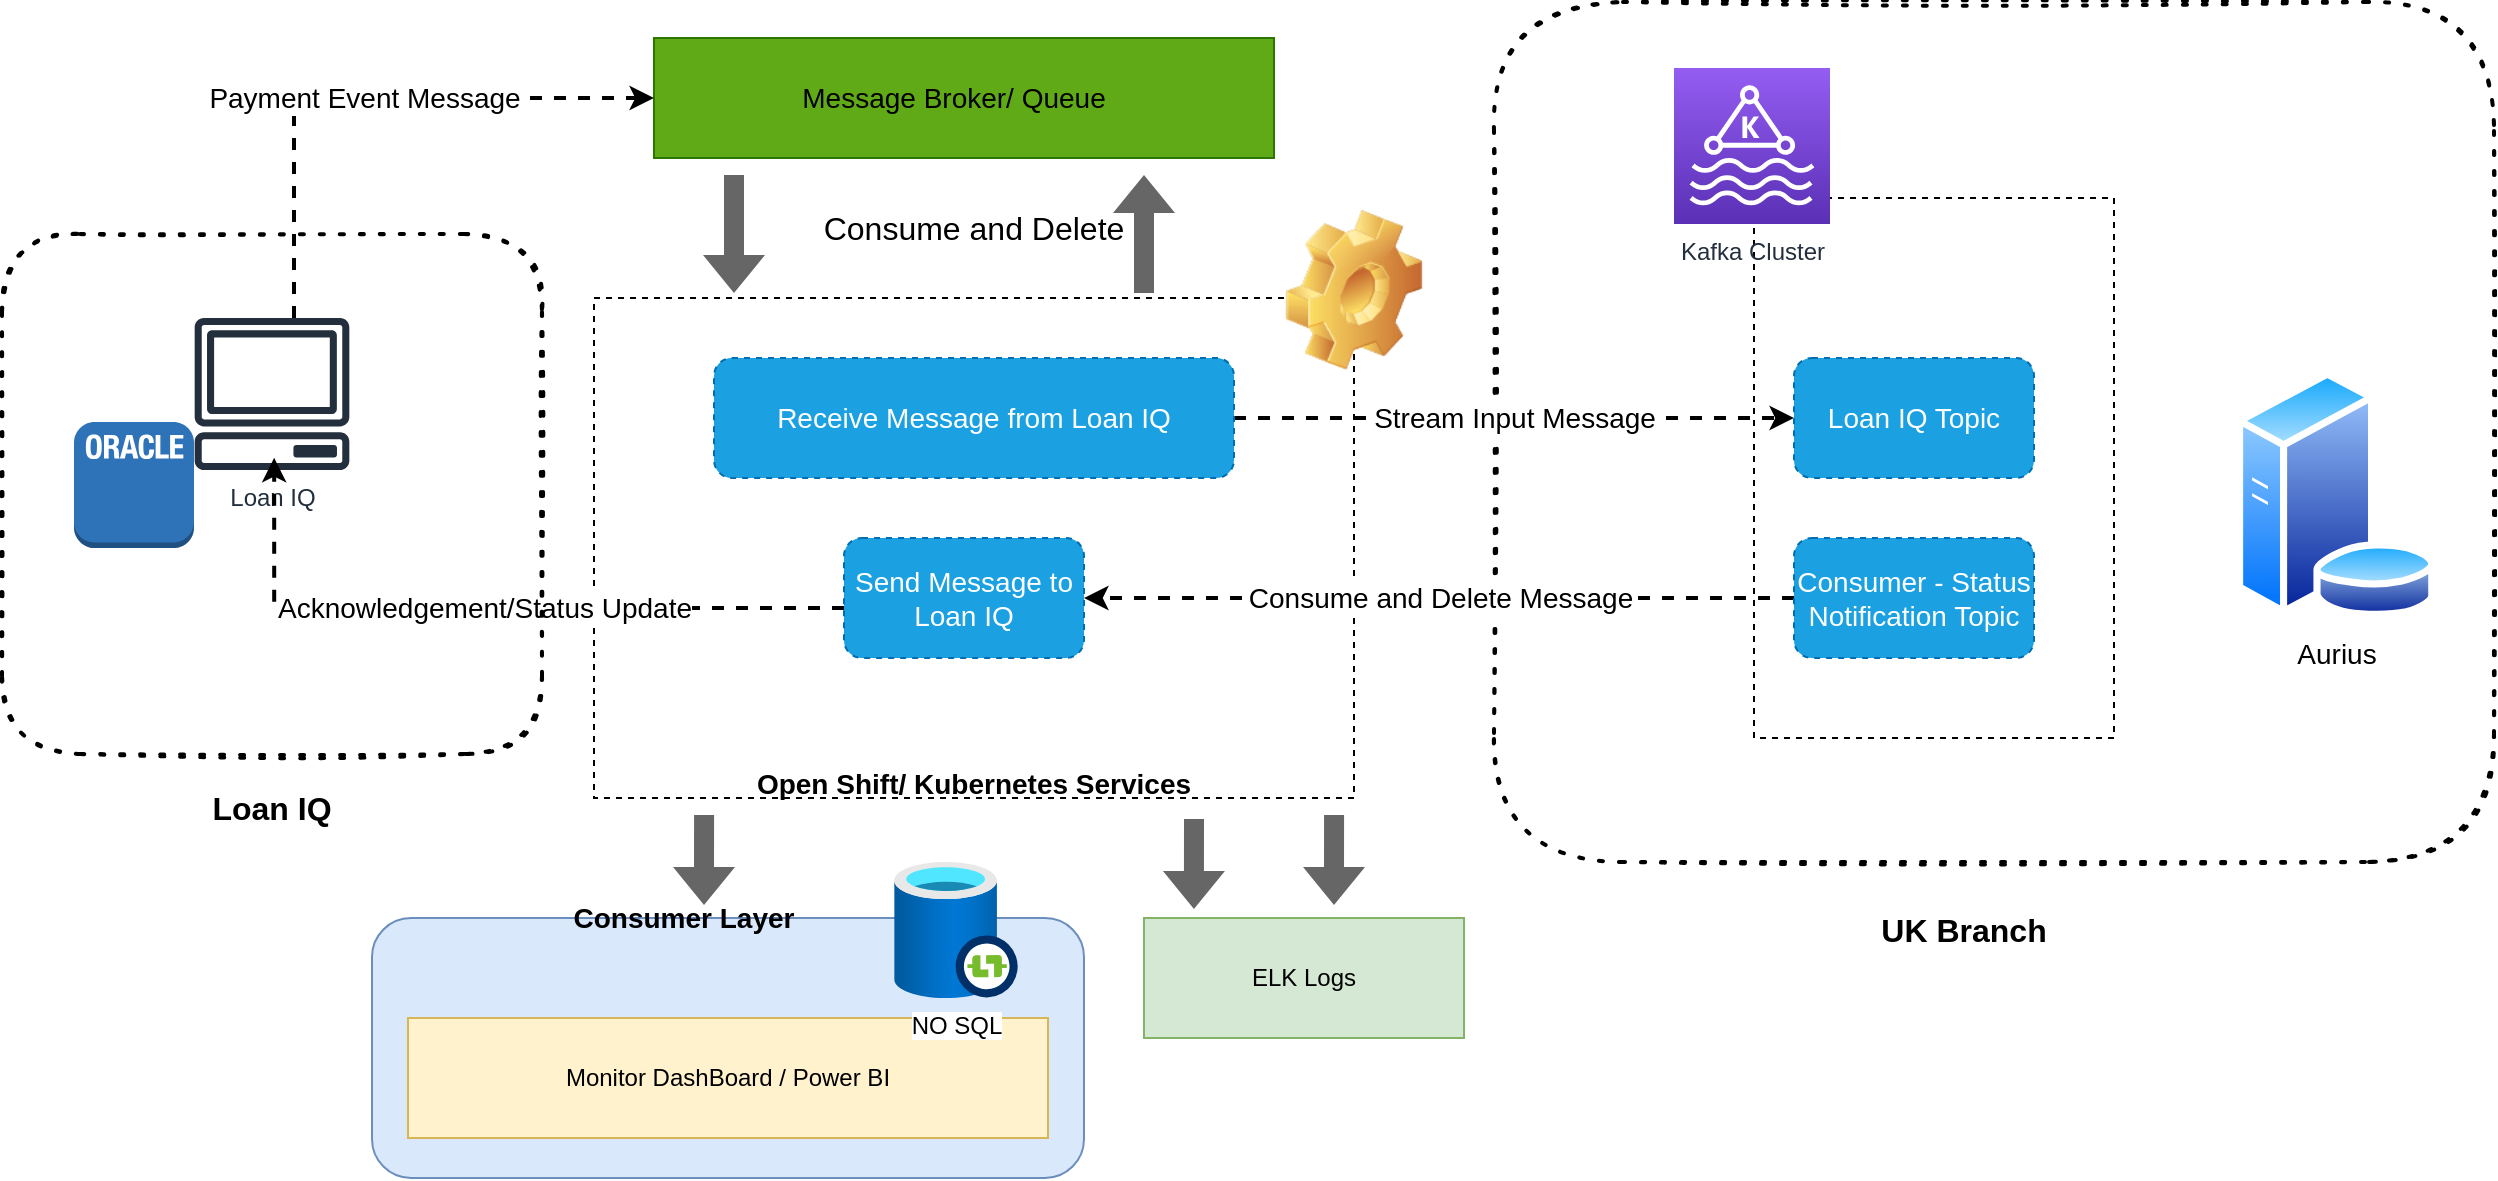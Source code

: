 <mxfile version="17.1.2" type="github">
  <diagram id="DG-5NgrOxhHIrOLOemOQ" name="Page-1">
    <mxGraphModel dx="1422" dy="737" grid="1" gridSize="10" guides="1" tooltips="1" connect="1" arrows="1" fold="1" page="1" pageScale="1" pageWidth="1400" pageHeight="850" math="0" shadow="0">
      <root>
        <mxCell id="0" />
        <mxCell id="1" parent="0" />
        <mxCell id="VCOzQ0IDnKiIIhDv4Ydc-44" value="" style="rounded=1;whiteSpace=wrap;html=1;dashed=1;fontSize=14;fontColor=#000000;strokeColor=#000000;fillColor=none;dashPattern=1 4;glass=1;sketch=1;perimeterSpacing=1;strokeWidth=2;" vertex="1" parent="1">
          <mxGeometry x="870" y="42" width="500" height="430" as="geometry" />
        </mxCell>
        <mxCell id="VCOzQ0IDnKiIIhDv4Ydc-28" value="" style="rounded=0;whiteSpace=wrap;html=1;fontSize=14;dashed=1;strokeColor=#000000;fillColor=none;" vertex="1" parent="1">
          <mxGeometry x="1000" y="140" width="180" height="270" as="geometry" />
        </mxCell>
        <mxCell id="VCOzQ0IDnKiIIhDv4Ydc-12" value="" style="outlineConnect=0;dashed=0;verticalLabelPosition=bottom;verticalAlign=top;align=center;html=1;shape=mxgraph.aws3.oracle_db_instance_2;fillColor=#2E73B8;gradientColor=none;fontSize=14;" vertex="1" parent="1">
          <mxGeometry x="160" y="252" width="60" height="63" as="geometry" />
        </mxCell>
        <mxCell id="VCOzQ0IDnKiIIhDv4Ydc-13" value="" style="rounded=0;whiteSpace=wrap;html=1;fontSize=14;dashed=1;strokeColor=#000000;fillColor=none;" vertex="1" parent="1">
          <mxGeometry x="420" y="190" width="380" height="250" as="geometry" />
        </mxCell>
        <mxCell id="VCOzQ0IDnKiIIhDv4Ydc-9" value="" style="rounded=0;whiteSpace=wrap;html=1;fontSize=14;fillColor=#60a917;strokeColor=#2D7600;fontColor=#ffffff;" vertex="1" parent="1">
          <mxGeometry x="450" y="60" width="310" height="60" as="geometry" />
        </mxCell>
        <mxCell id="VCOzQ0IDnKiIIhDv4Ydc-4" value="" style="rounded=1;whiteSpace=wrap;html=1;fillColor=#dae8fc;strokeColor=#6c8ebf;" vertex="1" parent="1">
          <mxGeometry x="309" y="500" width="356" height="130" as="geometry" />
        </mxCell>
        <mxCell id="VCOzQ0IDnKiIIhDv4Ydc-1" value="Monitor DashBoard / Power BI" style="rounded=0;whiteSpace=wrap;html=1;fillColor=#fff2cc;strokeColor=#d6b656;" vertex="1" parent="1">
          <mxGeometry x="327" y="550" width="320" height="60" as="geometry" />
        </mxCell>
        <mxCell id="VCOzQ0IDnKiIIhDv4Ydc-2" value="ELK Logs" style="rounded=0;whiteSpace=wrap;html=1;fillColor=#d5e8d4;strokeColor=#82b366;" vertex="1" parent="1">
          <mxGeometry x="695" y="500" width="160" height="60" as="geometry" />
        </mxCell>
        <mxCell id="VCOzQ0IDnKiIIhDv4Ydc-5" value="&lt;b&gt;&lt;font style=&quot;font-size: 14px&quot;&gt;Consumer Layer&lt;/font&gt;&lt;/b&gt;" style="text;html=1;strokeColor=none;fillColor=none;align=center;verticalAlign=middle;whiteSpace=wrap;rounded=0;" vertex="1" parent="1">
          <mxGeometry x="385" y="480" width="160" height="40" as="geometry" />
        </mxCell>
        <mxCell id="VCOzQ0IDnKiIIhDv4Ydc-7" value="Message Broker/ Queue" style="text;html=1;strokeColor=none;fillColor=none;align=center;verticalAlign=middle;whiteSpace=wrap;rounded=0;fontSize=14;" vertex="1" parent="1">
          <mxGeometry x="505" y="75" width="190" height="30" as="geometry" />
        </mxCell>
        <mxCell id="VCOzQ0IDnKiIIhDv4Ydc-8" value="" style="image;html=1;image=img/lib/clip_art/general/Gear_128x128.png;fontSize=14;" vertex="1" parent="1">
          <mxGeometry x="760" y="146" width="80" height="80" as="geometry" />
        </mxCell>
        <mxCell id="VCOzQ0IDnKiIIhDv4Ydc-23" value="Payment Event Message" style="edgeStyle=orthogonalEdgeStyle;rounded=0;orthogonalLoop=1;jettySize=auto;html=1;entryX=0;entryY=0.5;entryDx=0;entryDy=0;fontSize=14;fillColor=#666666;dashed=1;strokeWidth=2;" edge="1" parent="1" source="VCOzQ0IDnKiIIhDv4Ydc-11" target="VCOzQ0IDnKiIIhDv4Ydc-9">
          <mxGeometry relative="1" as="geometry">
            <Array as="points">
              <mxPoint x="270" y="90" />
            </Array>
          </mxGeometry>
        </mxCell>
        <mxCell id="VCOzQ0IDnKiIIhDv4Ydc-11" value="Loan IQ" style="sketch=0;outlineConnect=0;fontColor=#232F3E;gradientColor=none;fillColor=#232F3D;strokeColor=none;dashed=0;verticalLabelPosition=bottom;verticalAlign=top;align=center;html=1;fontSize=12;fontStyle=0;aspect=fixed;pointerEvents=1;shape=mxgraph.aws4.client;" vertex="1" parent="1">
          <mxGeometry x="220" y="200" width="78" height="76" as="geometry" />
        </mxCell>
        <mxCell id="VCOzQ0IDnKiIIhDv4Ydc-14" style="edgeStyle=orthogonalEdgeStyle;rounded=0;orthogonalLoop=1;jettySize=auto;html=1;exitX=0.5;exitY=1;exitDx=0;exitDy=0;fontSize=14;" edge="1" parent="1" source="VCOzQ0IDnKiIIhDv4Ydc-13" target="VCOzQ0IDnKiIIhDv4Ydc-13">
          <mxGeometry relative="1" as="geometry" />
        </mxCell>
        <mxCell id="VCOzQ0IDnKiIIhDv4Ydc-18" value="" style="endArrow=classic;html=1;rounded=0;fontSize=14;strokeColor=none;shape=flexArrow;fillColor=#666666;" edge="1" parent="1">
          <mxGeometry width="50" height="50" relative="1" as="geometry">
            <mxPoint x="490" y="128" as="sourcePoint" />
            <mxPoint x="490" y="188" as="targetPoint" />
          </mxGeometry>
        </mxCell>
        <mxCell id="VCOzQ0IDnKiIIhDv4Ydc-20" value="" style="endArrow=classic;html=1;rounded=0;fontSize=14;strokeColor=none;shape=flexArrow;fillColor=#666666;" edge="1" parent="1">
          <mxGeometry width="50" height="50" relative="1" as="geometry">
            <mxPoint x="695" y="188" as="sourcePoint" />
            <mxPoint x="695" y="128" as="targetPoint" />
          </mxGeometry>
        </mxCell>
        <mxCell id="VCOzQ0IDnKiIIhDv4Ydc-21" value="&lt;b&gt;&lt;font&gt;Open Shift/ Kubernetes Services&lt;/font&gt;&lt;/b&gt;" style="text;html=1;strokeColor=none;fillColor=none;align=center;verticalAlign=middle;whiteSpace=wrap;rounded=0;dashed=1;fontSize=14;fontColor=#000000;" vertex="1" parent="1">
          <mxGeometry x="480" y="418" width="260" height="30" as="geometry" />
        </mxCell>
        <mxCell id="VCOzQ0IDnKiIIhDv4Ydc-24" value="Kafka Cluster" style="sketch=0;points=[[0,0,0],[0.25,0,0],[0.5,0,0],[0.75,0,0],[1,0,0],[0,1,0],[0.25,1,0],[0.5,1,0],[0.75,1,0],[1,1,0],[0,0.25,0],[0,0.5,0],[0,0.75,0],[1,0.25,0],[1,0.5,0],[1,0.75,0]];outlineConnect=0;fontColor=#232F3E;gradientColor=#945DF2;gradientDirection=north;fillColor=#5A30B5;strokeColor=#ffffff;dashed=0;verticalLabelPosition=bottom;verticalAlign=top;align=center;html=1;fontSize=12;fontStyle=0;aspect=fixed;shape=mxgraph.aws4.resourceIcon;resIcon=mxgraph.aws4.managed_streaming_for_kafka;" vertex="1" parent="1">
          <mxGeometry x="960" y="75" width="78" height="78" as="geometry" />
        </mxCell>
        <mxCell id="VCOzQ0IDnKiIIhDv4Ydc-43" value="Stream Input Message" style="edgeStyle=orthogonalEdgeStyle;rounded=0;orthogonalLoop=1;jettySize=auto;html=1;dashed=1;fontSize=14;fontColor=#000000;strokeWidth=2;fillColor=#666666;" edge="1" parent="1" source="VCOzQ0IDnKiIIhDv4Ydc-26" target="VCOzQ0IDnKiIIhDv4Ydc-29">
          <mxGeometry relative="1" as="geometry" />
        </mxCell>
        <mxCell id="VCOzQ0IDnKiIIhDv4Ydc-26" value="Receive Message from Loan IQ" style="rounded=1;whiteSpace=wrap;html=1;dashed=1;fontSize=14;fontColor=#ffffff;strokeColor=#006EAF;fillColor=#1ba1e2;" vertex="1" parent="1">
          <mxGeometry x="480" y="220" width="260" height="60" as="geometry" />
        </mxCell>
        <mxCell id="VCOzQ0IDnKiIIhDv4Ydc-35" value="Acknowledgement/Status Update" style="edgeStyle=orthogonalEdgeStyle;rounded=0;orthogonalLoop=1;jettySize=auto;html=1;entryX=0.504;entryY=0.431;entryDx=0;entryDy=0;entryPerimeter=0;dashed=1;fontSize=14;fontColor=#000000;strokeWidth=2;fillColor=#666666;" edge="1" parent="1" source="VCOzQ0IDnKiIIhDv4Ydc-27" target="VCOzQ0IDnKiIIhDv4Ydc-34">
          <mxGeometry relative="1" as="geometry">
            <Array as="points">
              <mxPoint x="260" y="345" />
            </Array>
          </mxGeometry>
        </mxCell>
        <mxCell id="VCOzQ0IDnKiIIhDv4Ydc-27" value="Send Message to Loan IQ" style="rounded=1;whiteSpace=wrap;html=1;dashed=1;fontSize=14;fontColor=#ffffff;strokeColor=#006EAF;fillColor=#1ba1e2;" vertex="1" parent="1">
          <mxGeometry x="545" y="310" width="120" height="60" as="geometry" />
        </mxCell>
        <mxCell id="VCOzQ0IDnKiIIhDv4Ydc-29" value="Loan IQ Topic" style="rounded=1;whiteSpace=wrap;html=1;dashed=1;fontSize=14;fontColor=#ffffff;strokeColor=#006EAF;fillColor=#1ba1e2;" vertex="1" parent="1">
          <mxGeometry x="1020" y="220" width="120" height="60" as="geometry" />
        </mxCell>
        <mxCell id="VCOzQ0IDnKiIIhDv4Ydc-42" value="Consume and Delete Message" style="edgeStyle=orthogonalEdgeStyle;rounded=0;orthogonalLoop=1;jettySize=auto;html=1;dashed=1;fontSize=14;fontColor=#000000;strokeWidth=2;fillColor=#666666;" edge="1" parent="1" source="VCOzQ0IDnKiIIhDv4Ydc-30" target="VCOzQ0IDnKiIIhDv4Ydc-27">
          <mxGeometry relative="1" as="geometry" />
        </mxCell>
        <mxCell id="VCOzQ0IDnKiIIhDv4Ydc-30" value="Consumer - Status Notification Topic" style="rounded=1;whiteSpace=wrap;html=1;dashed=1;fontSize=14;fontColor=#ffffff;strokeColor=#006EAF;fillColor=#1ba1e2;" vertex="1" parent="1">
          <mxGeometry x="1020" y="310" width="120" height="60" as="geometry" />
        </mxCell>
        <mxCell id="VCOzQ0IDnKiIIhDv4Ydc-32" value="Aurius" style="aspect=fixed;perimeter=ellipsePerimeter;html=1;align=center;shadow=0;dashed=0;spacingTop=3;image;image=img/lib/active_directory/database_server.svg;fontSize=14;fontColor=#000000;strokeColor=#000000;fillColor=none;" vertex="1" parent="1">
          <mxGeometry x="1240" y="226" width="101.68" height="124" as="geometry" />
        </mxCell>
        <mxCell id="VCOzQ0IDnKiIIhDv4Ydc-34" value="" style="rounded=1;whiteSpace=wrap;html=1;dashed=1;fontSize=14;fontColor=#000000;strokeColor=#000000;fillColor=none;dashPattern=1 4;glass=1;sketch=1;perimeterSpacing=1;strokeWidth=2;" vertex="1" parent="1">
          <mxGeometry x="124" y="158" width="270" height="260" as="geometry" />
        </mxCell>
        <mxCell id="VCOzQ0IDnKiIIhDv4Ydc-37" value="NO SQL" style="aspect=fixed;html=1;points=[];align=center;image;fontSize=12;image=img/lib/azure2/databases/SSIS_Lift_And_Shift_IR.svg;rounded=1;glass=1;dashed=1;dashPattern=1 4;sketch=1;fontColor=#000000;strokeColor=#000000;strokeWidth=2;fillColor=none;" vertex="1" parent="1">
          <mxGeometry x="570" y="472" width="62" height="68" as="geometry" />
        </mxCell>
        <mxCell id="VCOzQ0IDnKiIIhDv4Ydc-38" value="" style="endArrow=classic;html=1;rounded=0;fontSize=14;strokeColor=none;shape=flexArrow;fillColor=#666666;entryX=0.156;entryY=-0.067;entryDx=0;entryDy=0;entryPerimeter=0;" edge="1" parent="1" target="VCOzQ0IDnKiIIhDv4Ydc-2">
          <mxGeometry width="50" height="50" relative="1" as="geometry">
            <mxPoint x="720" y="450" as="sourcePoint" />
            <mxPoint x="720" y="470" as="targetPoint" />
          </mxGeometry>
        </mxCell>
        <mxCell id="VCOzQ0IDnKiIIhDv4Ydc-40" value="" style="endArrow=classic;html=1;rounded=0;fontSize=14;strokeColor=none;shape=flexArrow;fillColor=#666666;entryX=0.156;entryY=-0.067;entryDx=0;entryDy=0;entryPerimeter=0;" edge="1" parent="1">
          <mxGeometry width="50" height="50" relative="1" as="geometry">
            <mxPoint x="790.04" y="448" as="sourcePoint" />
            <mxPoint x="790" y="493.98" as="targetPoint" />
          </mxGeometry>
        </mxCell>
        <mxCell id="VCOzQ0IDnKiIIhDv4Ydc-41" value="" style="endArrow=classic;html=1;rounded=0;fontSize=14;strokeColor=none;shape=flexArrow;fillColor=#666666;entryX=0.156;entryY=-0.067;entryDx=0;entryDy=0;entryPerimeter=0;" edge="1" parent="1">
          <mxGeometry width="50" height="50" relative="1" as="geometry">
            <mxPoint x="475.04" y="448" as="sourcePoint" />
            <mxPoint x="475" y="493.98" as="targetPoint" />
          </mxGeometry>
        </mxCell>
        <mxCell id="VCOzQ0IDnKiIIhDv4Ydc-45" value="UK Branch" style="text;html=1;strokeColor=none;fillColor=none;align=center;verticalAlign=middle;whiteSpace=wrap;rounded=0;glass=1;dashed=1;dashPattern=1 4;sketch=1;fontSize=16;fontColor=#000000;fontStyle=1" vertex="1" parent="1">
          <mxGeometry x="1050" y="491" width="110" height="30" as="geometry" />
        </mxCell>
        <mxCell id="VCOzQ0IDnKiIIhDv4Ydc-46" value="Consume and Delete" style="text;html=1;strokeColor=none;fillColor=none;align=center;verticalAlign=middle;whiteSpace=wrap;rounded=0;glass=1;dashed=1;dashPattern=1 4;sketch=1;fontSize=16;fontColor=#000000;" vertex="1" parent="1">
          <mxGeometry x="515" y="140" width="190" height="30" as="geometry" />
        </mxCell>
        <mxCell id="VCOzQ0IDnKiIIhDv4Ydc-47" value="Loan IQ" style="text;html=1;strokeColor=none;fillColor=none;align=center;verticalAlign=middle;whiteSpace=wrap;rounded=0;glass=1;dashed=1;dashPattern=1 4;sketch=1;fontSize=16;fontColor=#000000;fontStyle=1" vertex="1" parent="1">
          <mxGeometry x="204" y="430" width="110" height="30" as="geometry" />
        </mxCell>
      </root>
    </mxGraphModel>
  </diagram>
</mxfile>

